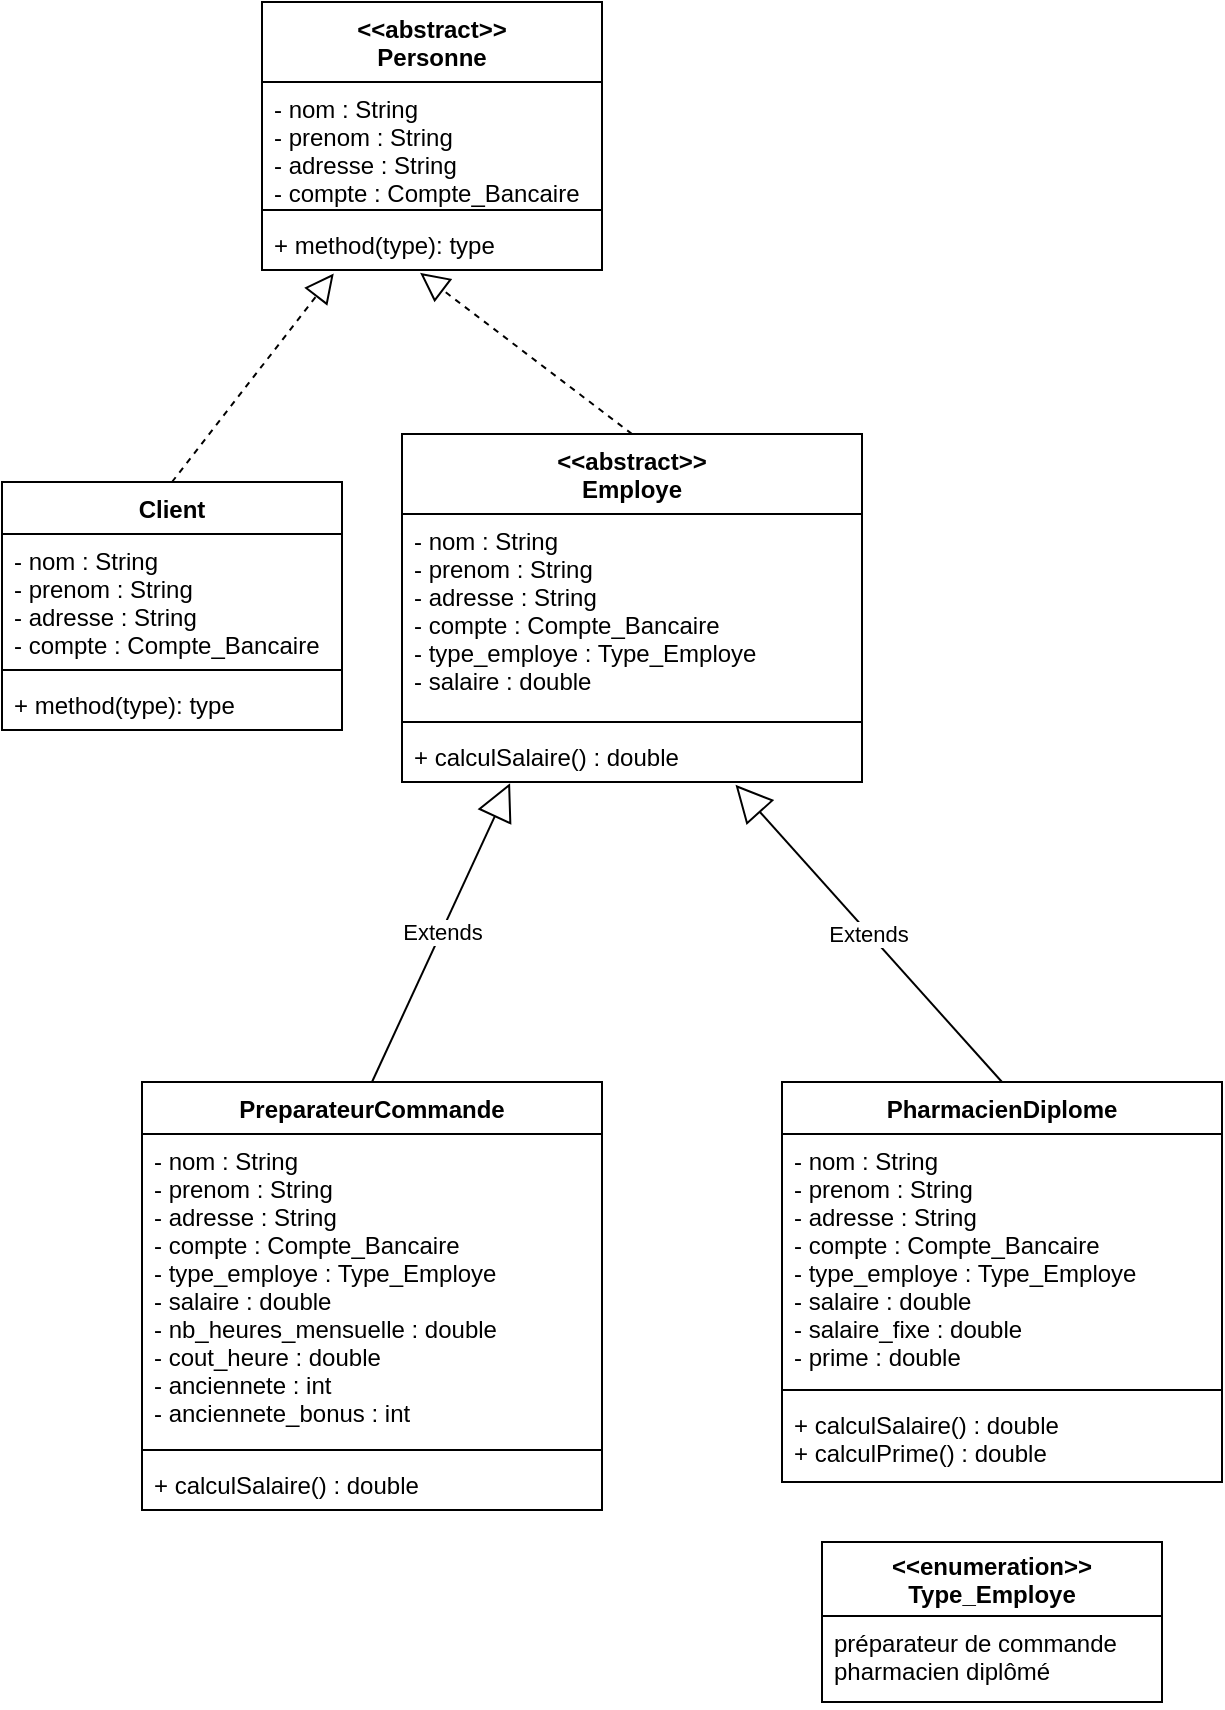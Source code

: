 <mxfile version="13.10.3" type="device"><diagram id="5JZYJKWloyh6G8vaNusU" name="Page-1"><mxGraphModel dx="2595" dy="1450" grid="1" gridSize="10" guides="1" tooltips="1" connect="1" arrows="1" fold="1" page="1" pageScale="1" pageWidth="827" pageHeight="1169" math="0" shadow="0"><root><mxCell id="0"/><mxCell id="1" parent="0"/><mxCell id="cJedtfaVmE2dZ4xjLiGs-1" value="&lt;&lt;abstract&gt;&gt;&#10;Personne" style="swimlane;fontStyle=1;align=center;verticalAlign=top;childLayout=stackLayout;horizontal=1;startSize=40;horizontalStack=0;resizeParent=1;resizeParentMax=0;resizeLast=0;collapsible=1;marginBottom=0;" vertex="1" parent="1"><mxGeometry x="210" y="70" width="170" height="134" as="geometry"/></mxCell><mxCell id="cJedtfaVmE2dZ4xjLiGs-2" value="- nom : String&#10;- prenom : String&#10;- adresse : String&#10;- compte : Compte_Bancaire&#10;" style="text;strokeColor=none;fillColor=none;align=left;verticalAlign=top;spacingLeft=4;spacingRight=4;overflow=hidden;rotatable=0;points=[[0,0.5],[1,0.5]];portConstraint=eastwest;" vertex="1" parent="cJedtfaVmE2dZ4xjLiGs-1"><mxGeometry y="40" width="170" height="60" as="geometry"/></mxCell><mxCell id="cJedtfaVmE2dZ4xjLiGs-3" value="" style="line;strokeWidth=1;fillColor=none;align=left;verticalAlign=middle;spacingTop=-1;spacingLeft=3;spacingRight=3;rotatable=0;labelPosition=right;points=[];portConstraint=eastwest;" vertex="1" parent="cJedtfaVmE2dZ4xjLiGs-1"><mxGeometry y="100" width="170" height="8" as="geometry"/></mxCell><mxCell id="cJedtfaVmE2dZ4xjLiGs-4" value="+ method(type): type" style="text;strokeColor=none;fillColor=none;align=left;verticalAlign=top;spacingLeft=4;spacingRight=4;overflow=hidden;rotatable=0;points=[[0,0.5],[1,0.5]];portConstraint=eastwest;" vertex="1" parent="cJedtfaVmE2dZ4xjLiGs-1"><mxGeometry y="108" width="170" height="26" as="geometry"/></mxCell><mxCell id="cJedtfaVmE2dZ4xjLiGs-5" value="&lt;&lt;abstract&gt;&gt;&#10;Employe" style="swimlane;fontStyle=1;align=center;verticalAlign=top;childLayout=stackLayout;horizontal=1;startSize=40;horizontalStack=0;resizeParent=1;resizeParentMax=0;resizeLast=0;collapsible=1;marginBottom=0;" vertex="1" parent="1"><mxGeometry x="280" y="286" width="230" height="174" as="geometry"/></mxCell><mxCell id="cJedtfaVmE2dZ4xjLiGs-6" value="- nom : String&#10;- prenom : String&#10;- adresse : String&#10;- compte : Compte_Bancaire&#10;- type_employe : Type_Employe&#10;- salaire : double" style="text;strokeColor=none;fillColor=none;align=left;verticalAlign=top;spacingLeft=4;spacingRight=4;overflow=hidden;rotatable=0;points=[[0,0.5],[1,0.5]];portConstraint=eastwest;" vertex="1" parent="cJedtfaVmE2dZ4xjLiGs-5"><mxGeometry y="40" width="230" height="100" as="geometry"/></mxCell><mxCell id="cJedtfaVmE2dZ4xjLiGs-7" value="" style="line;strokeWidth=1;fillColor=none;align=left;verticalAlign=middle;spacingTop=-1;spacingLeft=3;spacingRight=3;rotatable=0;labelPosition=right;points=[];portConstraint=eastwest;" vertex="1" parent="cJedtfaVmE2dZ4xjLiGs-5"><mxGeometry y="140" width="230" height="8" as="geometry"/></mxCell><mxCell id="cJedtfaVmE2dZ4xjLiGs-8" value="+ calculSalaire() : double" style="text;strokeColor=none;fillColor=none;align=left;verticalAlign=top;spacingLeft=4;spacingRight=4;overflow=hidden;rotatable=0;points=[[0,0.5],[1,0.5]];portConstraint=eastwest;" vertex="1" parent="cJedtfaVmE2dZ4xjLiGs-5"><mxGeometry y="148" width="230" height="26" as="geometry"/></mxCell><mxCell id="cJedtfaVmE2dZ4xjLiGs-9" value="PharmacienDiplome" style="swimlane;fontStyle=1;align=center;verticalAlign=top;childLayout=stackLayout;horizontal=1;startSize=26;horizontalStack=0;resizeParent=1;resizeParentMax=0;resizeLast=0;collapsible=1;marginBottom=0;" vertex="1" parent="1"><mxGeometry x="470" y="610" width="220" height="200" as="geometry"/></mxCell><mxCell id="cJedtfaVmE2dZ4xjLiGs-10" value="- nom : String&#10;- prenom : String&#10;- adresse : String&#10;- compte : Compte_Bancaire&#10;- type_employe : Type_Employe&#10;- salaire : double&#10;- salaire_fixe : double&#10;- prime : double" style="text;strokeColor=none;fillColor=none;align=left;verticalAlign=top;spacingLeft=4;spacingRight=4;overflow=hidden;rotatable=0;points=[[0,0.5],[1,0.5]];portConstraint=eastwest;" vertex="1" parent="cJedtfaVmE2dZ4xjLiGs-9"><mxGeometry y="26" width="220" height="124" as="geometry"/></mxCell><mxCell id="cJedtfaVmE2dZ4xjLiGs-11" value="" style="line;strokeWidth=1;fillColor=none;align=left;verticalAlign=middle;spacingTop=-1;spacingLeft=3;spacingRight=3;rotatable=0;labelPosition=right;points=[];portConstraint=eastwest;" vertex="1" parent="cJedtfaVmE2dZ4xjLiGs-9"><mxGeometry y="150" width="220" height="8" as="geometry"/></mxCell><mxCell id="cJedtfaVmE2dZ4xjLiGs-12" value="+ calculSalaire() : double&#10;+ calculPrime() : double" style="text;strokeColor=none;fillColor=none;align=left;verticalAlign=top;spacingLeft=4;spacingRight=4;overflow=hidden;rotatable=0;points=[[0,0.5],[1,0.5]];portConstraint=eastwest;" vertex="1" parent="cJedtfaVmE2dZ4xjLiGs-9"><mxGeometry y="158" width="220" height="42" as="geometry"/></mxCell><mxCell id="cJedtfaVmE2dZ4xjLiGs-13" value="PreparateurCommande" style="swimlane;fontStyle=1;align=center;verticalAlign=top;childLayout=stackLayout;horizontal=1;startSize=26;horizontalStack=0;resizeParent=1;resizeParentMax=0;resizeLast=0;collapsible=1;marginBottom=0;" vertex="1" parent="1"><mxGeometry x="150" y="610" width="230" height="214" as="geometry"/></mxCell><mxCell id="cJedtfaVmE2dZ4xjLiGs-14" value="- nom : String&#10;- prenom : String&#10;- adresse : String&#10;- compte : Compte_Bancaire&#10;- type_employe : Type_Employe&#10;- salaire : double&#10;- nb_heures_mensuelle : double&#10;- cout_heure : double&#10;- anciennete : int&#10;- anciennete_bonus : int" style="text;strokeColor=none;fillColor=none;align=left;verticalAlign=top;spacingLeft=4;spacingRight=4;overflow=hidden;rotatable=0;points=[[0,0.5],[1,0.5]];portConstraint=eastwest;" vertex="1" parent="cJedtfaVmE2dZ4xjLiGs-13"><mxGeometry y="26" width="230" height="154" as="geometry"/></mxCell><mxCell id="cJedtfaVmE2dZ4xjLiGs-15" value="" style="line;strokeWidth=1;fillColor=none;align=left;verticalAlign=middle;spacingTop=-1;spacingLeft=3;spacingRight=3;rotatable=0;labelPosition=right;points=[];portConstraint=eastwest;" vertex="1" parent="cJedtfaVmE2dZ4xjLiGs-13"><mxGeometry y="180" width="230" height="8" as="geometry"/></mxCell><mxCell id="cJedtfaVmE2dZ4xjLiGs-16" value="+ calculSalaire() : double" style="text;strokeColor=none;fillColor=none;align=left;verticalAlign=top;spacingLeft=4;spacingRight=4;overflow=hidden;rotatable=0;points=[[0,0.5],[1,0.5]];portConstraint=eastwest;" vertex="1" parent="cJedtfaVmE2dZ4xjLiGs-13"><mxGeometry y="188" width="230" height="26" as="geometry"/></mxCell><mxCell id="cJedtfaVmE2dZ4xjLiGs-17" value="Extends" style="endArrow=block;endSize=16;endFill=0;html=1;exitX=0.5;exitY=0;exitDx=0;exitDy=0;entryX=0.235;entryY=1.023;entryDx=0;entryDy=0;entryPerimeter=0;" edge="1" parent="1" source="cJedtfaVmE2dZ4xjLiGs-13" target="cJedtfaVmE2dZ4xjLiGs-8"><mxGeometry width="160" relative="1" as="geometry"><mxPoint x="540" y="260" as="sourcePoint"/><mxPoint x="700" y="260" as="targetPoint"/></mxGeometry></mxCell><mxCell id="cJedtfaVmE2dZ4xjLiGs-18" value="Extends" style="endArrow=block;endSize=16;endFill=0;html=1;exitX=0.5;exitY=0;exitDx=0;exitDy=0;entryX=0.725;entryY=1.054;entryDx=0;entryDy=0;entryPerimeter=0;" edge="1" parent="1" source="cJedtfaVmE2dZ4xjLiGs-9" target="cJedtfaVmE2dZ4xjLiGs-8"><mxGeometry width="160" relative="1" as="geometry"><mxPoint x="554" y="360" as="sourcePoint"/><mxPoint x="327.6" y="390.598" as="targetPoint"/></mxGeometry></mxCell><mxCell id="cJedtfaVmE2dZ4xjLiGs-19" value="" style="endArrow=block;dashed=1;endFill=0;endSize=12;html=1;exitX=0.5;exitY=0;exitDx=0;exitDy=0;entryX=0.465;entryY=1.054;entryDx=0;entryDy=0;entryPerimeter=0;" edge="1" parent="1" source="cJedtfaVmE2dZ4xjLiGs-5" target="cJedtfaVmE2dZ4xjLiGs-4"><mxGeometry width="160" relative="1" as="geometry"><mxPoint x="540" y="360" as="sourcePoint"/><mxPoint x="700" y="360" as="targetPoint"/></mxGeometry></mxCell><mxCell id="cJedtfaVmE2dZ4xjLiGs-20" value="&lt;&lt;enumeration&gt;&gt;&#10;Type_Employe" style="swimlane;fontStyle=1;childLayout=stackLayout;horizontal=1;startSize=37;fillColor=none;horizontalStack=0;resizeParent=1;resizeParentMax=0;resizeLast=0;collapsible=1;marginBottom=0;" vertex="1" parent="1"><mxGeometry x="490" y="840" width="170" height="80" as="geometry"/></mxCell><mxCell id="cJedtfaVmE2dZ4xjLiGs-21" value="préparateur de commande&#10;pharmacien diplômé " style="text;strokeColor=none;fillColor=none;align=left;verticalAlign=top;spacingLeft=4;spacingRight=4;overflow=hidden;rotatable=0;points=[[0,0.5],[1,0.5]];portConstraint=eastwest;" vertex="1" parent="cJedtfaVmE2dZ4xjLiGs-20"><mxGeometry y="37" width="170" height="43" as="geometry"/></mxCell><mxCell id="cJedtfaVmE2dZ4xjLiGs-22" value="Client" style="swimlane;fontStyle=1;align=center;verticalAlign=top;childLayout=stackLayout;horizontal=1;startSize=26;horizontalStack=0;resizeParent=1;resizeParentMax=0;resizeLast=0;collapsible=1;marginBottom=0;" vertex="1" parent="1"><mxGeometry x="80" y="310" width="170" height="124" as="geometry"/></mxCell><mxCell id="cJedtfaVmE2dZ4xjLiGs-23" value="- nom : String&#10;- prenom : String&#10;- adresse : String&#10;- compte : Compte_Bancaire&#10;" style="text;strokeColor=none;fillColor=none;align=left;verticalAlign=top;spacingLeft=4;spacingRight=4;overflow=hidden;rotatable=0;points=[[0,0.5],[1,0.5]];portConstraint=eastwest;" vertex="1" parent="cJedtfaVmE2dZ4xjLiGs-22"><mxGeometry y="26" width="170" height="64" as="geometry"/></mxCell><mxCell id="cJedtfaVmE2dZ4xjLiGs-24" value="" style="line;strokeWidth=1;fillColor=none;align=left;verticalAlign=middle;spacingTop=-1;spacingLeft=3;spacingRight=3;rotatable=0;labelPosition=right;points=[];portConstraint=eastwest;" vertex="1" parent="cJedtfaVmE2dZ4xjLiGs-22"><mxGeometry y="90" width="170" height="8" as="geometry"/></mxCell><mxCell id="cJedtfaVmE2dZ4xjLiGs-25" value="+ method(type): type" style="text;strokeColor=none;fillColor=none;align=left;verticalAlign=top;spacingLeft=4;spacingRight=4;overflow=hidden;rotatable=0;points=[[0,0.5],[1,0.5]];portConstraint=eastwest;" vertex="1" parent="cJedtfaVmE2dZ4xjLiGs-22"><mxGeometry y="98" width="170" height="26" as="geometry"/></mxCell><mxCell id="cJedtfaVmE2dZ4xjLiGs-26" value="" style="endArrow=block;dashed=1;endFill=0;endSize=12;html=1;exitX=0.5;exitY=0;exitDx=0;exitDy=0;entryX=0.211;entryY=1.069;entryDx=0;entryDy=0;entryPerimeter=0;" edge="1" parent="1" source="cJedtfaVmE2dZ4xjLiGs-22" target="cJedtfaVmE2dZ4xjLiGs-4"><mxGeometry width="160" relative="1" as="geometry"><mxPoint x="405" y="296" as="sourcePoint"/><mxPoint x="404.4" y="245.404" as="targetPoint"/></mxGeometry></mxCell></root></mxGraphModel></diagram></mxfile>